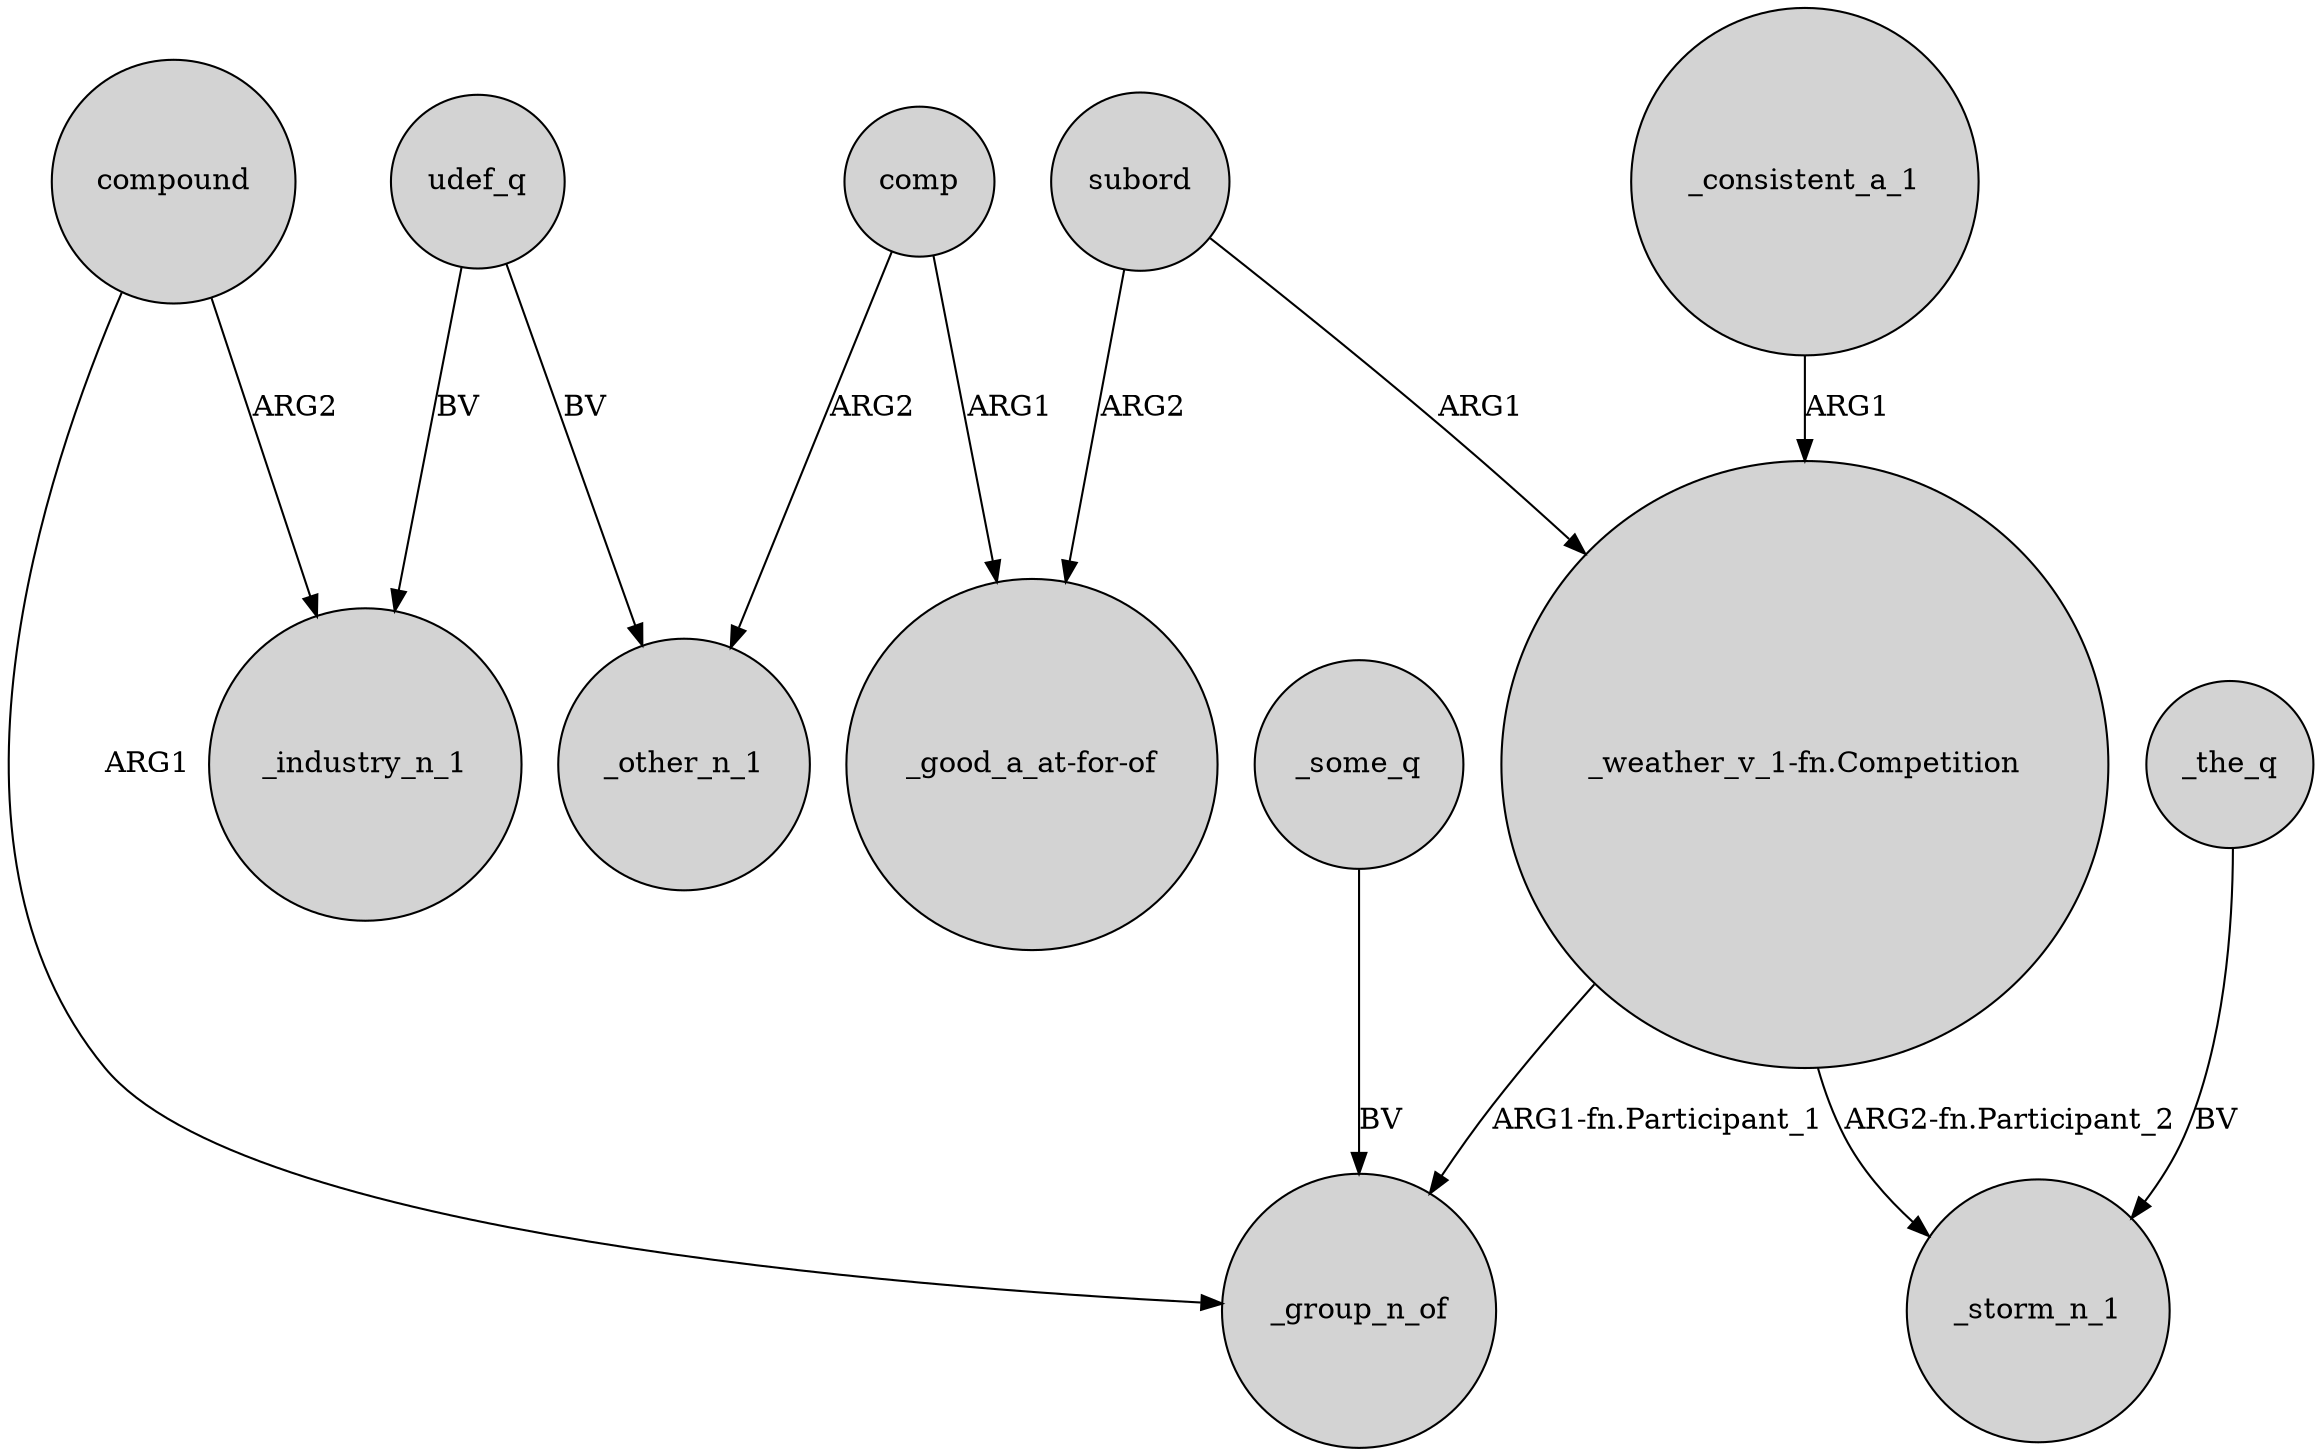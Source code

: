 digraph {
	node [shape=circle style=filled]
	subord -> "_weather_v_1-fn.Competition" [label=ARG1]
	udef_q -> _other_n_1 [label=BV]
	"_weather_v_1-fn.Competition" -> _group_n_of [label="ARG1-fn.Participant_1"]
	subord -> "_good_a_at-for-of" [label=ARG2]
	"_weather_v_1-fn.Competition" -> _storm_n_1 [label="ARG2-fn.Participant_2"]
	compound -> _industry_n_1 [label=ARG2]
	_consistent_a_1 -> "_weather_v_1-fn.Competition" [label=ARG1]
	comp -> _other_n_1 [label=ARG2]
	comp -> "_good_a_at-for-of" [label=ARG1]
	compound -> _group_n_of [label=ARG1]
	_some_q -> _group_n_of [label=BV]
	_the_q -> _storm_n_1 [label=BV]
	udef_q -> _industry_n_1 [label=BV]
}
